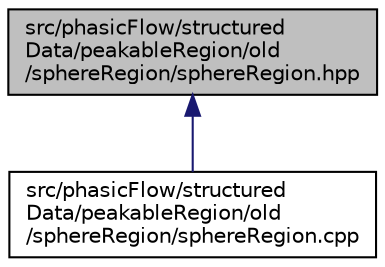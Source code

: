 digraph "src/phasicFlow/structuredData/peakableRegion/old/sphereRegion/sphereRegion.hpp"
{
 // LATEX_PDF_SIZE
  edge [fontname="Helvetica",fontsize="10",labelfontname="Helvetica",labelfontsize="10"];
  node [fontname="Helvetica",fontsize="10",shape=record];
  Node1 [label="src/phasicFlow/structured\lData/peakableRegion/old\l/sphereRegion/sphereRegion.hpp",height=0.2,width=0.4,color="black", fillcolor="grey75", style="filled", fontcolor="black",tooltip=" "];
  Node1 -> Node2 [dir="back",color="midnightblue",fontsize="10",style="solid",fontname="Helvetica"];
  Node2 [label="src/phasicFlow/structured\lData/peakableRegion/old\l/sphereRegion/sphereRegion.cpp",height=0.2,width=0.4,color="black", fillcolor="white", style="filled",URL="$sphereRegion_8cpp.html",tooltip=" "];
}
